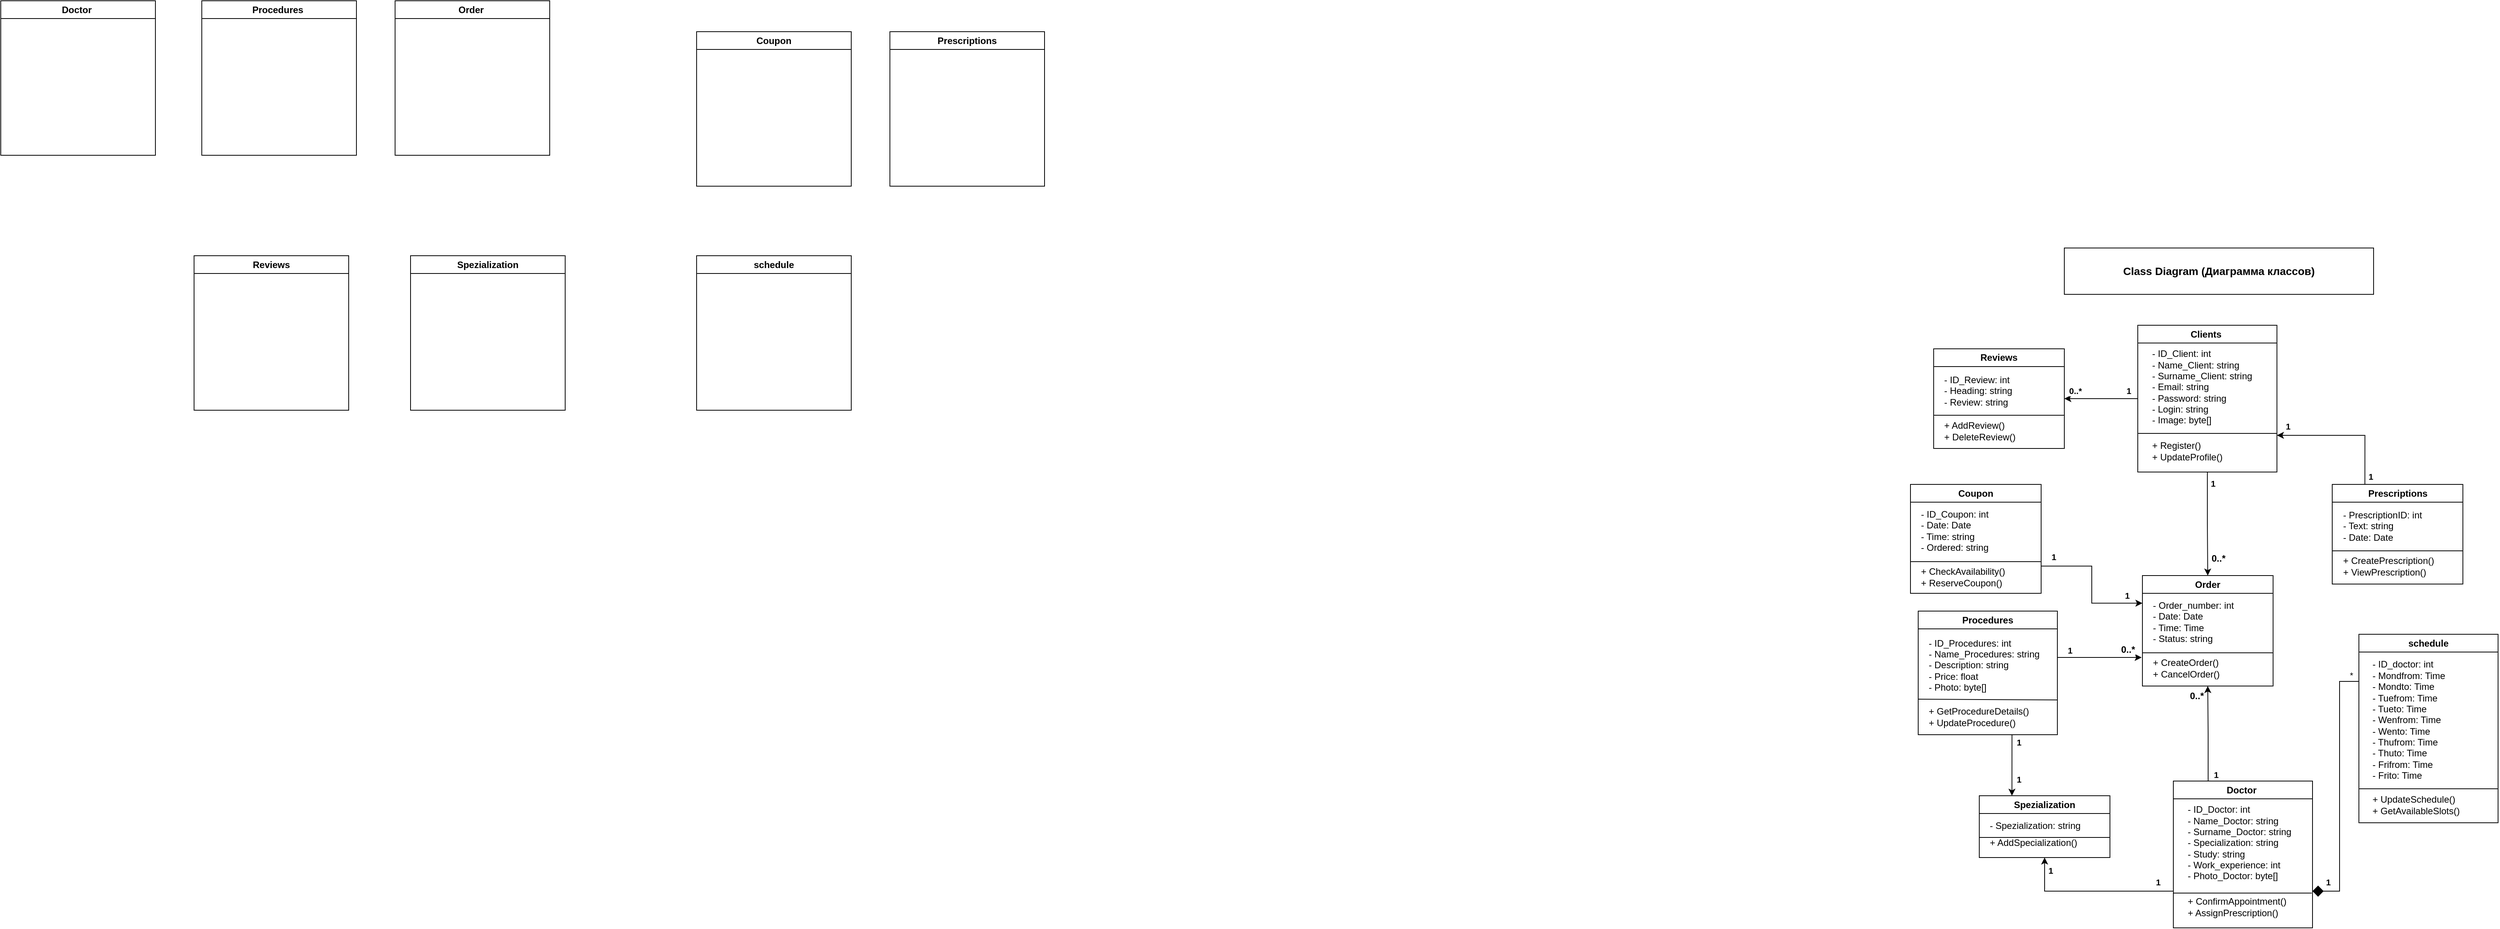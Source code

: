 <mxfile version="27.0.9">
  <diagram name="Страница — 1" id="BI4UVM0M-dv460ThxWHb">
    <mxGraphModel dx="4537" dy="945" grid="0" gridSize="10" guides="1" tooltips="1" connect="1" arrows="1" fold="1" page="0" pageScale="1" pageWidth="827" pageHeight="1169" math="0" shadow="0">
      <root>
        <mxCell id="0" />
        <mxCell id="1" parent="0" />
        <mxCell id="1G4z0vlwXCE6-3b57Px9-1" value="&lt;span style=&quot;font-size: 14px;&quot;&gt;&lt;b&gt;Class &lt;/b&gt;&lt;/span&gt;&lt;b style=&quot;font-size: 14px;&quot;&gt;Diagram&lt;/b&gt;&lt;b style=&quot;font-size: 14px;&quot;&gt;&amp;nbsp;&lt;/b&gt;&lt;span style=&quot;font-size: 14px;&quot;&gt;&lt;b&gt;(Диаграмма классов&lt;/b&gt;&lt;/span&gt;&lt;b style=&quot;font-size: 14px;&quot;&gt;)&lt;/b&gt;" style="rounded=0;whiteSpace=wrap;html=1;" vertex="1" parent="1">
          <mxGeometry x="-71" y="460" width="400" height="60" as="geometry" />
        </mxCell>
        <mxCell id="1G4z0vlwXCE6-3b57Px9-86" style="edgeStyle=orthogonalEdgeStyle;rounded=0;orthogonalLoop=1;jettySize=auto;html=1;exitX=0.5;exitY=1;exitDx=0;exitDy=0;" edge="1" parent="1" source="1G4z0vlwXCE6-3b57Px9-2" target="1G4z0vlwXCE6-3b57Px9-29">
          <mxGeometry relative="1" as="geometry" />
        </mxCell>
        <mxCell id="1G4z0vlwXCE6-3b57Px9-88" value="&lt;b&gt;1&lt;/b&gt;" style="edgeLabel;html=1;align=center;verticalAlign=middle;resizable=0;points=[];" vertex="1" connectable="0" parent="1G4z0vlwXCE6-3b57Px9-86">
          <mxGeometry x="-0.788" y="7" relative="1" as="geometry">
            <mxPoint as="offset" />
          </mxGeometry>
        </mxCell>
        <mxCell id="1G4z0vlwXCE6-3b57Px9-89" value="&lt;span style=&quot;font-size: 12px; font-weight: 700; text-wrap-mode: wrap; background-color: rgb(255, 255, 255);&quot;&gt;0..*&lt;/span&gt;" style="edgeLabel;html=1;align=center;verticalAlign=middle;resizable=0;points=[];" vertex="1" connectable="0" parent="1G4z0vlwXCE6-3b57Px9-86">
          <mxGeometry x="0.664" y="13" relative="1" as="geometry">
            <mxPoint as="offset" />
          </mxGeometry>
        </mxCell>
        <mxCell id="1G4z0vlwXCE6-3b57Px9-87" style="edgeStyle=orthogonalEdgeStyle;rounded=0;orthogonalLoop=1;jettySize=auto;html=1;exitX=0;exitY=0.5;exitDx=0;exitDy=0;entryX=1;entryY=0.5;entryDx=0;entryDy=0;" edge="1" parent="1" source="1G4z0vlwXCE6-3b57Px9-2" target="1G4z0vlwXCE6-3b57Px9-37">
          <mxGeometry relative="1" as="geometry" />
        </mxCell>
        <mxCell id="1G4z0vlwXCE6-3b57Px9-90" value="&lt;b&gt;0..*&lt;/b&gt;" style="edgeLabel;html=1;align=center;verticalAlign=middle;resizable=0;points=[];" vertex="1" connectable="0" parent="1G4z0vlwXCE6-3b57Px9-87">
          <mxGeometry x="0.7" y="-10" relative="1" as="geometry">
            <mxPoint as="offset" />
          </mxGeometry>
        </mxCell>
        <mxCell id="1G4z0vlwXCE6-3b57Px9-91" value="&lt;b&gt;1&lt;/b&gt;" style="edgeLabel;html=1;align=center;verticalAlign=middle;resizable=0;points=[];" vertex="1" connectable="0" parent="1G4z0vlwXCE6-3b57Px9-87">
          <mxGeometry x="-0.75" y="-10" relative="1" as="geometry">
            <mxPoint as="offset" />
          </mxGeometry>
        </mxCell>
        <mxCell id="1G4z0vlwXCE6-3b57Px9-2" value="Clients&amp;nbsp;" style="swimlane;whiteSpace=wrap;html=1;" vertex="1" parent="1">
          <mxGeometry x="24" y="560" width="180" height="190" as="geometry">
            <mxRectangle x="180" y="270" width="80" height="30" as="alternateBounds" />
          </mxGeometry>
        </mxCell>
        <mxCell id="1G4z0vlwXCE6-3b57Px9-18" value="&amp;nbsp; - ID_Client: int&lt;br&gt;&amp;nbsp; - Name_Client: string&lt;br&gt;&amp;nbsp; - Surname_Client: string&lt;br&gt;&amp;nbsp; - Email: string&lt;br&gt;&amp;nbsp; - Password: string&lt;br&gt;&amp;nbsp; - Login: string&lt;br&gt;&amp;nbsp; - Image: byte[]" style="text;html=1;align=left;verticalAlign=middle;whiteSpace=wrap;rounded=0;" vertex="1" parent="1G4z0vlwXCE6-3b57Px9-2">
          <mxGeometry x="10" y="30" width="150" height="100" as="geometry" />
        </mxCell>
        <mxCell id="1G4z0vlwXCE6-3b57Px9-19" value="" style="endArrow=none;html=1;rounded=0;" edge="1" parent="1G4z0vlwXCE6-3b57Px9-2">
          <mxGeometry width="50" height="50" relative="1" as="geometry">
            <mxPoint y="140" as="sourcePoint" />
            <mxPoint x="180" y="140" as="targetPoint" />
          </mxGeometry>
        </mxCell>
        <mxCell id="1G4z0vlwXCE6-3b57Px9-20" value="&lt;div&gt;&amp;nbsp; + Register()&lt;/div&gt;&lt;div&gt;&amp;nbsp; + UpdateProfile()&lt;/div&gt;" style="text;html=1;align=left;verticalAlign=middle;resizable=0;points=[];autosize=1;strokeColor=none;fillColor=none;" vertex="1" parent="1G4z0vlwXCE6-3b57Px9-2">
          <mxGeometry x="10" y="143" width="120" height="40" as="geometry" />
        </mxCell>
        <mxCell id="1G4z0vlwXCE6-3b57Px9-3" value="Doctor&amp;nbsp;" style="swimlane;whiteSpace=wrap;html=1;startSize=23;" vertex="1" parent="1">
          <mxGeometry x="-2740" y="140" width="200" height="200" as="geometry" />
        </mxCell>
        <mxCell id="1G4z0vlwXCE6-3b57Px9-4" value="Procedures&amp;nbsp;" style="swimlane;whiteSpace=wrap;html=1;" vertex="1" parent="1">
          <mxGeometry x="-2480" y="140" width="200" height="200" as="geometry" />
        </mxCell>
        <mxCell id="1G4z0vlwXCE6-3b57Px9-5" value="Order&amp;nbsp;" style="swimlane;whiteSpace=wrap;html=1;" vertex="1" parent="1">
          <mxGeometry x="-2230" y="140" width="200" height="200" as="geometry" />
        </mxCell>
        <mxCell id="1G4z0vlwXCE6-3b57Px9-6" value="Coupon" style="swimlane;whiteSpace=wrap;html=1;" vertex="1" parent="1">
          <mxGeometry x="-1840" y="180" width="200" height="200" as="geometry" />
        </mxCell>
        <mxCell id="1G4z0vlwXCE6-3b57Px9-7" value="Prescriptions" style="swimlane;whiteSpace=wrap;html=1;startSize=23;" vertex="1" parent="1">
          <mxGeometry x="-1590" y="180" width="200" height="200" as="geometry" />
        </mxCell>
        <mxCell id="1G4z0vlwXCE6-3b57Px9-8" value="Reviews" style="swimlane;whiteSpace=wrap;html=1;startSize=23;" vertex="1" parent="1">
          <mxGeometry x="-2490" y="470" width="200" height="200" as="geometry" />
        </mxCell>
        <mxCell id="1G4z0vlwXCE6-3b57Px9-10" value="Spezialization" style="swimlane;whiteSpace=wrap;html=1;startSize=23;" vertex="1" parent="1">
          <mxGeometry x="-2210" y="470" width="200" height="200" as="geometry" />
        </mxCell>
        <mxCell id="1G4z0vlwXCE6-3b57Px9-11" value="schedule" style="swimlane;whiteSpace=wrap;html=1;startSize=23;" vertex="1" parent="1">
          <mxGeometry x="-1840" y="470" width="200" height="200" as="geometry" />
        </mxCell>
        <mxCell id="1G4z0vlwXCE6-3b57Px9-65" style="edgeStyle=orthogonalEdgeStyle;rounded=0;orthogonalLoop=1;jettySize=auto;html=1;exitX=0.25;exitY=0;exitDx=0;exitDy=0;entryX=0.5;entryY=1;entryDx=0;entryDy=0;" edge="1" parent="1" source="1G4z0vlwXCE6-3b57Px9-21" target="1G4z0vlwXCE6-3b57Px9-29">
          <mxGeometry relative="1" as="geometry">
            <mxPoint x="234.5" y="1339.5" as="sourcePoint" />
            <mxPoint x="150" y="1053" as="targetPoint" />
          </mxGeometry>
        </mxCell>
        <mxCell id="1G4z0vlwXCE6-3b57Px9-74" value="&lt;span style=&quot;font-size: 12px; font-weight: 700; text-wrap-mode: wrap; background-color: rgb(255, 255, 255);&quot;&gt;0..*&lt;/span&gt;" style="edgeLabel;html=1;align=center;verticalAlign=middle;resizable=0;points=[];" vertex="1" connectable="0" parent="1G4z0vlwXCE6-3b57Px9-65">
          <mxGeometry x="0.834" relative="1" as="geometry">
            <mxPoint x="-15" y="2" as="offset" />
          </mxGeometry>
        </mxCell>
        <mxCell id="1G4z0vlwXCE6-3b57Px9-75" value="&lt;b&gt;1&lt;/b&gt;" style="edgeLabel;html=1;align=center;verticalAlign=middle;resizable=0;points=[];" vertex="1" connectable="0" parent="1G4z0vlwXCE6-3b57Px9-65">
          <mxGeometry x="-0.872" y="-10" relative="1" as="geometry">
            <mxPoint as="offset" />
          </mxGeometry>
        </mxCell>
        <mxCell id="1G4z0vlwXCE6-3b57Px9-105" style="edgeStyle=orthogonalEdgeStyle;rounded=0;orthogonalLoop=1;jettySize=auto;html=1;exitX=0;exitY=0.75;exitDx=0;exitDy=0;entryX=0.5;entryY=1;entryDx=0;entryDy=0;" edge="1" parent="1" source="1G4z0vlwXCE6-3b57Px9-21" target="1G4z0vlwXCE6-3b57Px9-41">
          <mxGeometry relative="1" as="geometry" />
        </mxCell>
        <mxCell id="1G4z0vlwXCE6-3b57Px9-106" value="&lt;b&gt;1&lt;/b&gt;" style="edgeLabel;html=1;align=center;verticalAlign=middle;resizable=0;points=[];" vertex="1" connectable="0" parent="1G4z0vlwXCE6-3b57Px9-105">
          <mxGeometry x="0.836" y="-1" relative="1" as="geometry">
            <mxPoint x="6" as="offset" />
          </mxGeometry>
        </mxCell>
        <mxCell id="1G4z0vlwXCE6-3b57Px9-108" value="&lt;b&gt;1&lt;/b&gt;" style="edgeLabel;html=1;align=center;verticalAlign=middle;resizable=0;points=[];" vertex="1" connectable="0" parent="1G4z0vlwXCE6-3b57Px9-105">
          <mxGeometry x="-0.743" relative="1" as="geometry">
            <mxPoint x="7" y="-12" as="offset" />
          </mxGeometry>
        </mxCell>
        <mxCell id="1G4z0vlwXCE6-3b57Px9-21" value="Doctor&amp;nbsp;" style="swimlane;whiteSpace=wrap;html=1;" vertex="1" parent="1">
          <mxGeometry x="70" y="1150" width="180" height="190" as="geometry">
            <mxRectangle x="180" y="270" width="80" height="30" as="alternateBounds" />
          </mxGeometry>
        </mxCell>
        <mxCell id="1G4z0vlwXCE6-3b57Px9-22" value="&lt;div&gt;&amp;nbsp; - ID_Doctor: int&lt;/div&gt;&lt;div&gt;&amp;nbsp; - Name_Doctor: string&lt;/div&gt;&lt;div&gt;&amp;nbsp; - Surname_Doctor: string&lt;/div&gt;&lt;div&gt;&amp;nbsp; - Specialization: string&lt;/div&gt;&lt;div&gt;&amp;nbsp; - Study: string&lt;/div&gt;&lt;div&gt;&amp;nbsp; - Work_experience: int&lt;/div&gt;&lt;div&gt;&amp;nbsp; - Photo_Doctor: byte[]&lt;/div&gt;" style="text;html=1;align=left;verticalAlign=middle;whiteSpace=wrap;rounded=0;" vertex="1" parent="1G4z0vlwXCE6-3b57Px9-21">
          <mxGeometry x="10" y="30" width="150" height="100" as="geometry" />
        </mxCell>
        <mxCell id="1G4z0vlwXCE6-3b57Px9-23" value="" style="endArrow=none;html=1;rounded=0;" edge="1" parent="1G4z0vlwXCE6-3b57Px9-21">
          <mxGeometry width="50" height="50" relative="1" as="geometry">
            <mxPoint y="145" as="sourcePoint" />
            <mxPoint x="179" y="145" as="targetPoint" />
          </mxGeometry>
        </mxCell>
        <mxCell id="1G4z0vlwXCE6-3b57Px9-24" value="&lt;div&gt;&amp;nbsp; + ConfirmAppointment()&lt;/div&gt;&lt;div&gt;&amp;nbsp; + AssignPrescription()&lt;/div&gt;" style="text;html=1;align=left;verticalAlign=middle;resizable=0;points=[];autosize=1;strokeColor=none;fillColor=none;" vertex="1" parent="1G4z0vlwXCE6-3b57Px9-21">
          <mxGeometry x="10" y="143" width="160" height="40" as="geometry" />
        </mxCell>
        <mxCell id="1G4z0vlwXCE6-3b57Px9-71" style="edgeStyle=orthogonalEdgeStyle;rounded=0;orthogonalLoop=1;jettySize=auto;html=1;" edge="1" parent="1">
          <mxGeometry relative="1" as="geometry">
            <mxPoint x="-80" y="990" as="sourcePoint" />
            <mxPoint x="29" y="990.02" as="targetPoint" />
            <Array as="points">
              <mxPoint x="-69" y="990.02" />
            </Array>
          </mxGeometry>
        </mxCell>
        <mxCell id="1G4z0vlwXCE6-3b57Px9-79" value="&lt;span style=&quot;font-size: 12px; font-weight: 700; text-wrap-mode: wrap; background-color: rgb(255, 255, 255);&quot;&gt;0..*&lt;/span&gt;" style="edgeLabel;html=1;align=center;verticalAlign=middle;resizable=0;points=[];" vertex="1" connectable="0" parent="1G4z0vlwXCE6-3b57Px9-71">
          <mxGeometry x="0.665" y="10" relative="1" as="geometry">
            <mxPoint as="offset" />
          </mxGeometry>
        </mxCell>
        <mxCell id="1G4z0vlwXCE6-3b57Px9-81" value="&lt;b&gt;1&lt;/b&gt;" style="edgeLabel;html=1;align=center;verticalAlign=middle;resizable=0;points=[];" vertex="1" connectable="0" parent="1G4z0vlwXCE6-3b57Px9-71">
          <mxGeometry x="-0.714" y="9" relative="1" as="geometry">
            <mxPoint as="offset" />
          </mxGeometry>
        </mxCell>
        <mxCell id="1G4z0vlwXCE6-3b57Px9-82" style="edgeStyle=orthogonalEdgeStyle;rounded=0;orthogonalLoop=1;jettySize=auto;html=1;exitX=0.25;exitY=1;exitDx=0;exitDy=0;entryX=0.25;entryY=0;entryDx=0;entryDy=0;" edge="1" parent="1" source="1G4z0vlwXCE6-3b57Px9-25" target="1G4z0vlwXCE6-3b57Px9-41">
          <mxGeometry relative="1" as="geometry">
            <Array as="points">
              <mxPoint x="-139" y="1090" />
            </Array>
          </mxGeometry>
        </mxCell>
        <mxCell id="1G4z0vlwXCE6-3b57Px9-84" value="&lt;b&gt;1&lt;/b&gt;" style="edgeLabel;html=1;align=center;verticalAlign=middle;resizable=0;points=[];" vertex="1" connectable="0" parent="1G4z0vlwXCE6-3b57Px9-82">
          <mxGeometry x="-0.89" y="2" relative="1" as="geometry">
            <mxPoint x="76" y="12" as="offset" />
          </mxGeometry>
        </mxCell>
        <mxCell id="1G4z0vlwXCE6-3b57Px9-85" value="&lt;b&gt;1&lt;/b&gt;" style="edgeLabel;html=1;align=center;verticalAlign=middle;resizable=0;points=[];" vertex="1" connectable="0" parent="1G4z0vlwXCE6-3b57Px9-82">
          <mxGeometry x="0.862" y="8" relative="1" as="geometry">
            <mxPoint y="-10" as="offset" />
          </mxGeometry>
        </mxCell>
        <mxCell id="1G4z0vlwXCE6-3b57Px9-25" value="Procedures" style="swimlane;whiteSpace=wrap;html=1;" vertex="1" parent="1">
          <mxGeometry x="-260" y="930" width="180" height="160" as="geometry">
            <mxRectangle x="180" y="270" width="80" height="30" as="alternateBounds" />
          </mxGeometry>
        </mxCell>
        <mxCell id="1G4z0vlwXCE6-3b57Px9-26" value="&lt;div&gt;&amp;nbsp; - ID_Procedures: int&lt;/div&gt;&lt;div&gt;&amp;nbsp; - Name_Procedures: string&lt;/div&gt;&lt;div&gt;&amp;nbsp; - Description: string&lt;/div&gt;&lt;div&gt;&amp;nbsp; - Price: float&lt;/div&gt;&lt;div&gt;&amp;nbsp; - Photo: byte[]&lt;/div&gt;" style="text;html=1;align=left;verticalAlign=middle;whiteSpace=wrap;rounded=0;" vertex="1" parent="1G4z0vlwXCE6-3b57Px9-25">
          <mxGeometry x="5" y="30" width="170" height="80" as="geometry" />
        </mxCell>
        <mxCell id="1G4z0vlwXCE6-3b57Px9-27" value="" style="endArrow=none;html=1;rounded=0;" edge="1" parent="1G4z0vlwXCE6-3b57Px9-25">
          <mxGeometry width="50" height="50" relative="1" as="geometry">
            <mxPoint y="114" as="sourcePoint" />
            <mxPoint x="180" y="115" as="targetPoint" />
          </mxGeometry>
        </mxCell>
        <mxCell id="1G4z0vlwXCE6-3b57Px9-28" value="&lt;div&gt;&amp;nbsp; + GetProcedureDetails()&lt;/div&gt;&lt;div&gt;&amp;nbsp; + UpdateProcedure()&lt;/div&gt;" style="text;html=1;align=left;verticalAlign=middle;resizable=0;points=[];autosize=1;strokeColor=none;fillColor=none;" vertex="1" parent="1G4z0vlwXCE6-3b57Px9-25">
          <mxGeometry x="5" y="117" width="160" height="40" as="geometry" />
        </mxCell>
        <mxCell id="1G4z0vlwXCE6-3b57Px9-29" value="Order" style="swimlane;whiteSpace=wrap;html=1;" vertex="1" parent="1">
          <mxGeometry x="30" y="884" width="169" height="143" as="geometry">
            <mxRectangle x="180" y="270" width="80" height="30" as="alternateBounds" />
          </mxGeometry>
        </mxCell>
        <mxCell id="1G4z0vlwXCE6-3b57Px9-30" value="&lt;div&gt;&amp;nbsp; - Order_number: int&lt;/div&gt;&lt;div&gt;&amp;nbsp; - Date: Date&lt;/div&gt;&lt;div&gt;&amp;nbsp; - Time: Time&lt;/div&gt;&lt;div&gt;&amp;nbsp; - Status: string&lt;/div&gt;" style="text;html=1;align=left;verticalAlign=middle;whiteSpace=wrap;rounded=0;" vertex="1" parent="1G4z0vlwXCE6-3b57Px9-29">
          <mxGeometry x="5" y="30" width="155" height="60" as="geometry" />
        </mxCell>
        <mxCell id="1G4z0vlwXCE6-3b57Px9-31" value="" style="endArrow=none;html=1;rounded=0;" edge="1" parent="1G4z0vlwXCE6-3b57Px9-29">
          <mxGeometry width="50" height="50" relative="1" as="geometry">
            <mxPoint y="100" as="sourcePoint" />
            <mxPoint x="169" y="100" as="targetPoint" />
          </mxGeometry>
        </mxCell>
        <mxCell id="1G4z0vlwXCE6-3b57Px9-32" value="&lt;div&gt;&amp;nbsp; + CreateOrder()&lt;/div&gt;&lt;div&gt;&amp;nbsp; + CancelOrder()&lt;/div&gt;" style="text;html=1;align=left;verticalAlign=middle;resizable=0;points=[];autosize=1;strokeColor=none;fillColor=none;" vertex="1" parent="1G4z0vlwXCE6-3b57Px9-29">
          <mxGeometry x="5" y="100" width="120" height="40" as="geometry" />
        </mxCell>
        <mxCell id="1G4z0vlwXCE6-3b57Px9-101" style="edgeStyle=orthogonalEdgeStyle;rounded=0;orthogonalLoop=1;jettySize=auto;html=1;exitX=1;exitY=0.75;exitDx=0;exitDy=0;entryX=0;entryY=0.25;entryDx=0;entryDy=0;" edge="1" parent="1" source="1G4z0vlwXCE6-3b57Px9-33" target="1G4z0vlwXCE6-3b57Px9-29">
          <mxGeometry relative="1" as="geometry" />
        </mxCell>
        <mxCell id="1G4z0vlwXCE6-3b57Px9-102" value="&lt;b&gt;1&lt;/b&gt;" style="edgeLabel;html=1;align=center;verticalAlign=middle;resizable=0;points=[];" vertex="1" connectable="0" parent="1G4z0vlwXCE6-3b57Px9-101">
          <mxGeometry x="-0.819" y="1" relative="1" as="geometry">
            <mxPoint y="-11" as="offset" />
          </mxGeometry>
        </mxCell>
        <mxCell id="1G4z0vlwXCE6-3b57Px9-103" value="&lt;b&gt;1&lt;/b&gt;" style="edgeLabel;html=1;align=center;verticalAlign=middle;resizable=0;points=[];" vertex="1" connectable="0" parent="1G4z0vlwXCE6-3b57Px9-101">
          <mxGeometry x="0.701" y="2" relative="1" as="geometry">
            <mxPoint x="7" y="-8" as="offset" />
          </mxGeometry>
        </mxCell>
        <mxCell id="1G4z0vlwXCE6-3b57Px9-33" value="Coupon" style="swimlane;whiteSpace=wrap;html=1;" vertex="1" parent="1">
          <mxGeometry x="-270" y="766" width="169" height="141" as="geometry">
            <mxRectangle x="180" y="270" width="80" height="30" as="alternateBounds" />
          </mxGeometry>
        </mxCell>
        <mxCell id="1G4z0vlwXCE6-3b57Px9-34" value="&lt;div&gt;&amp;nbsp; - ID_Coupon: int&lt;/div&gt;&lt;div&gt;&amp;nbsp; - Date: Date&lt;/div&gt;&lt;div&gt;&amp;nbsp; - Time: string&lt;/div&gt;&lt;div&gt;&amp;nbsp; - Ordered: string&lt;/div&gt;" style="text;html=1;align=left;verticalAlign=middle;whiteSpace=wrap;rounded=0;" vertex="1" parent="1G4z0vlwXCE6-3b57Px9-33">
          <mxGeometry x="5" y="30" width="115" height="60" as="geometry" />
        </mxCell>
        <mxCell id="1G4z0vlwXCE6-3b57Px9-35" value="" style="endArrow=none;html=1;rounded=0;" edge="1" parent="1G4z0vlwXCE6-3b57Px9-33">
          <mxGeometry width="50" height="50" relative="1" as="geometry">
            <mxPoint y="100" as="sourcePoint" />
            <mxPoint x="169" y="100" as="targetPoint" />
          </mxGeometry>
        </mxCell>
        <mxCell id="1G4z0vlwXCE6-3b57Px9-36" value="&lt;div&gt;&amp;nbsp; + CheckAvailability()&lt;/div&gt;&lt;div&gt;&amp;nbsp; + ReserveCoupon()&lt;/div&gt;" style="text;html=1;align=left;verticalAlign=middle;resizable=0;points=[];autosize=1;strokeColor=none;fillColor=none;" vertex="1" parent="1G4z0vlwXCE6-3b57Px9-33">
          <mxGeometry x="5" y="100" width="140" height="40" as="geometry" />
        </mxCell>
        <mxCell id="1G4z0vlwXCE6-3b57Px9-37" value="Reviews" style="swimlane;whiteSpace=wrap;html=1;startSize=23;" vertex="1" parent="1">
          <mxGeometry x="-240" y="590.5" width="169" height="129" as="geometry">
            <mxRectangle x="180" y="270" width="80" height="30" as="alternateBounds" />
          </mxGeometry>
        </mxCell>
        <mxCell id="1G4z0vlwXCE6-3b57Px9-38" value="&lt;div&gt;&amp;nbsp; - ID_Review: int&lt;/div&gt;&lt;div&gt;&amp;nbsp; - Heading: string&lt;/div&gt;&lt;div&gt;&amp;nbsp; - Review: string&lt;/div&gt;" style="text;html=1;align=left;verticalAlign=middle;whiteSpace=wrap;rounded=0;" vertex="1" parent="1G4z0vlwXCE6-3b57Px9-37">
          <mxGeometry x="5" y="31" width="155" height="46" as="geometry" />
        </mxCell>
        <mxCell id="1G4z0vlwXCE6-3b57Px9-39" value="" style="endArrow=none;html=1;rounded=0;" edge="1" parent="1G4z0vlwXCE6-3b57Px9-37">
          <mxGeometry width="50" height="50" relative="1" as="geometry">
            <mxPoint y="86" as="sourcePoint" />
            <mxPoint x="169" y="86" as="targetPoint" />
          </mxGeometry>
        </mxCell>
        <mxCell id="1G4z0vlwXCE6-3b57Px9-40" value="&lt;div&gt;&amp;nbsp; + AddReview()&lt;/div&gt;&lt;div&gt;&amp;nbsp; + DeleteReview()&lt;/div&gt;" style="text;html=1;align=left;verticalAlign=middle;resizable=0;points=[];autosize=1;strokeColor=none;fillColor=none;" vertex="1" parent="1G4z0vlwXCE6-3b57Px9-37">
          <mxGeometry x="5" y="86" width="120" height="40" as="geometry" />
        </mxCell>
        <mxCell id="1G4z0vlwXCE6-3b57Px9-41" value="Spezialization" style="swimlane;whiteSpace=wrap;html=1;" vertex="1" parent="1">
          <mxGeometry x="-181" y="1169" width="169" height="80" as="geometry">
            <mxRectangle x="180" y="270" width="80" height="30" as="alternateBounds" />
          </mxGeometry>
        </mxCell>
        <mxCell id="1G4z0vlwXCE6-3b57Px9-42" value="&amp;nbsp; - Spezialization: string" style="text;html=1;align=left;verticalAlign=middle;whiteSpace=wrap;rounded=0;" vertex="1" parent="1G4z0vlwXCE6-3b57Px9-41">
          <mxGeometry x="5" y="31" width="155" height="15" as="geometry" />
        </mxCell>
        <mxCell id="1G4z0vlwXCE6-3b57Px9-43" value="" style="endArrow=none;html=1;rounded=0;" edge="1" parent="1G4z0vlwXCE6-3b57Px9-41">
          <mxGeometry width="50" height="50" relative="1" as="geometry">
            <mxPoint y="54" as="sourcePoint" />
            <mxPoint x="169" y="54" as="targetPoint" />
          </mxGeometry>
        </mxCell>
        <mxCell id="1G4z0vlwXCE6-3b57Px9-44" value="&amp;nbsp; + AddSpecialization()" style="text;html=1;align=left;verticalAlign=middle;resizable=0;points=[];autosize=1;strokeColor=none;fillColor=none;" vertex="1" parent="1G4z0vlwXCE6-3b57Px9-41">
          <mxGeometry x="5" y="46" width="140" height="30" as="geometry" />
        </mxCell>
        <mxCell id="1G4z0vlwXCE6-3b57Px9-97" style="edgeStyle=orthogonalEdgeStyle;rounded=0;orthogonalLoop=1;jettySize=auto;html=1;exitX=0.25;exitY=0;exitDx=0;exitDy=0;entryX=1;entryY=0.75;entryDx=0;entryDy=0;" edge="1" parent="1" source="1G4z0vlwXCE6-3b57Px9-45" target="1G4z0vlwXCE6-3b57Px9-2">
          <mxGeometry relative="1" as="geometry" />
        </mxCell>
        <mxCell id="1G4z0vlwXCE6-3b57Px9-98" value="&lt;b&gt;1&lt;/b&gt;" style="edgeLabel;html=1;align=center;verticalAlign=middle;resizable=0;points=[];" vertex="1" connectable="0" parent="1G4z0vlwXCE6-3b57Px9-97">
          <mxGeometry x="-0.915" y="-1" relative="1" as="geometry">
            <mxPoint x="6" y="-3" as="offset" />
          </mxGeometry>
        </mxCell>
        <mxCell id="1G4z0vlwXCE6-3b57Px9-99" value="&lt;b&gt;1&lt;/b&gt;" style="edgeLabel;html=1;align=center;verticalAlign=middle;resizable=0;points=[];" vertex="1" connectable="0" parent="1G4z0vlwXCE6-3b57Px9-97">
          <mxGeometry x="0.844" y="-1" relative="1" as="geometry">
            <mxPoint y="-11" as="offset" />
          </mxGeometry>
        </mxCell>
        <mxCell id="1G4z0vlwXCE6-3b57Px9-45" value="Prescriptions" style="swimlane;whiteSpace=wrap;html=1;" vertex="1" parent="1">
          <mxGeometry x="275.5" y="766" width="169" height="129" as="geometry">
            <mxRectangle x="180" y="270" width="80" height="30" as="alternateBounds" />
          </mxGeometry>
        </mxCell>
        <mxCell id="1G4z0vlwXCE6-3b57Px9-46" value="&lt;div&gt;&amp;nbsp; - PrescriptionID: int&lt;/div&gt;&lt;div&gt;&amp;nbsp; - Text: string&lt;/div&gt;&lt;div&gt;&amp;nbsp; - Date: Date&lt;/div&gt;" style="text;html=1;align=left;verticalAlign=middle;whiteSpace=wrap;rounded=0;" vertex="1" parent="1G4z0vlwXCE6-3b57Px9-45">
          <mxGeometry x="5" y="31" width="155" height="46" as="geometry" />
        </mxCell>
        <mxCell id="1G4z0vlwXCE6-3b57Px9-47" value="" style="endArrow=none;html=1;rounded=0;" edge="1" parent="1G4z0vlwXCE6-3b57Px9-45">
          <mxGeometry width="50" height="50" relative="1" as="geometry">
            <mxPoint y="86" as="sourcePoint" />
            <mxPoint x="169" y="86" as="targetPoint" />
          </mxGeometry>
        </mxCell>
        <mxCell id="1G4z0vlwXCE6-3b57Px9-48" value="&lt;div&gt;&amp;nbsp; + CreatePrescription()&lt;/div&gt;&lt;div&gt;&amp;nbsp; + ViewPrescription()&lt;/div&gt;" style="text;html=1;align=left;verticalAlign=middle;resizable=0;points=[];autosize=1;strokeColor=none;fillColor=none;" vertex="1" parent="1G4z0vlwXCE6-3b57Px9-45">
          <mxGeometry x="5" y="86" width="150" height="40" as="geometry" />
        </mxCell>
        <mxCell id="1G4z0vlwXCE6-3b57Px9-56" style="edgeStyle=orthogonalEdgeStyle;rounded=0;orthogonalLoop=1;jettySize=auto;html=1;exitX=0;exitY=0.25;exitDx=0;exitDy=0;endArrow=diamond;endFill=1;endSize=12;entryX=1;entryY=0.75;entryDx=0;entryDy=0;" edge="1" parent="1" source="1G4z0vlwXCE6-3b57Px9-49" target="1G4z0vlwXCE6-3b57Px9-21">
          <mxGeometry relative="1" as="geometry">
            <mxPoint x="500" y="921.167" as="targetPoint" />
          </mxGeometry>
        </mxCell>
        <mxCell id="1G4z0vlwXCE6-3b57Px9-76" value="&lt;b&gt;1&lt;/b&gt;" style="edgeLabel;html=1;align=center;verticalAlign=middle;resizable=0;points=[];" vertex="1" connectable="0" parent="1G4z0vlwXCE6-3b57Px9-56">
          <mxGeometry x="0.766" y="-11" relative="1" as="geometry">
            <mxPoint x="-4" y="-8" as="offset" />
          </mxGeometry>
        </mxCell>
        <mxCell id="1G4z0vlwXCE6-3b57Px9-77" value="*" style="edgeLabel;html=1;align=center;verticalAlign=middle;resizable=0;points=[];" vertex="1" connectable="0" parent="1G4z0vlwXCE6-3b57Px9-56">
          <mxGeometry x="-0.868" y="-8" relative="1" as="geometry">
            <mxPoint x="12" as="offset" />
          </mxGeometry>
        </mxCell>
        <mxCell id="1G4z0vlwXCE6-3b57Px9-49" value="schedule" style="swimlane;whiteSpace=wrap;html=1;" vertex="1" parent="1">
          <mxGeometry x="310" y="960" width="180" height="244" as="geometry">
            <mxRectangle x="180" y="270" width="80" height="30" as="alternateBounds" />
          </mxGeometry>
        </mxCell>
        <mxCell id="1G4z0vlwXCE6-3b57Px9-50" value="&lt;div&gt;&amp;nbsp; - ID_doctor: int&lt;/div&gt;&lt;div&gt;&amp;nbsp; - Mondfrom: Time&lt;/div&gt;&lt;div&gt;&amp;nbsp; - Mondto: Time&lt;/div&gt;&lt;div&gt;&amp;nbsp; - Tuefrom: Time&lt;/div&gt;&lt;div&gt;&amp;nbsp; - Tueto: Time&lt;/div&gt;&lt;div&gt;&amp;nbsp; - Wenfrom: Time&lt;/div&gt;&lt;div&gt;&amp;nbsp; - Wento: Time&lt;/div&gt;&lt;div&gt;&amp;nbsp; - Thufrom: Time&lt;/div&gt;&lt;div&gt;&amp;nbsp; - Thuto: Time&lt;/div&gt;&lt;div&gt;&amp;nbsp; - Frifrom: Time&lt;/div&gt;&lt;div&gt;&amp;nbsp; - Frito: Time&lt;/div&gt;" style="text;html=1;align=left;verticalAlign=middle;whiteSpace=wrap;rounded=0;" vertex="1" parent="1G4z0vlwXCE6-3b57Px9-49">
          <mxGeometry x="9" y="30" width="145" height="161" as="geometry" />
        </mxCell>
        <mxCell id="1G4z0vlwXCE6-3b57Px9-51" value="" style="endArrow=none;html=1;rounded=0;" edge="1" parent="1G4z0vlwXCE6-3b57Px9-49">
          <mxGeometry width="50" height="50" relative="1" as="geometry">
            <mxPoint y="200" as="sourcePoint" />
            <mxPoint x="180" y="200" as="targetPoint" />
          </mxGeometry>
        </mxCell>
        <mxCell id="1G4z0vlwXCE6-3b57Px9-53" value="&lt;div&gt;&amp;nbsp; + UpdateSchedule()&lt;/div&gt;&lt;div&gt;&amp;nbsp; + GetAvailableSlots()&lt;/div&gt;" style="text;html=1;align=left;verticalAlign=middle;whiteSpace=wrap;rounded=0;" vertex="1" parent="1G4z0vlwXCE6-3b57Px9-49">
          <mxGeometry x="9" y="206" width="130" height="30" as="geometry" />
        </mxCell>
      </root>
    </mxGraphModel>
  </diagram>
</mxfile>
